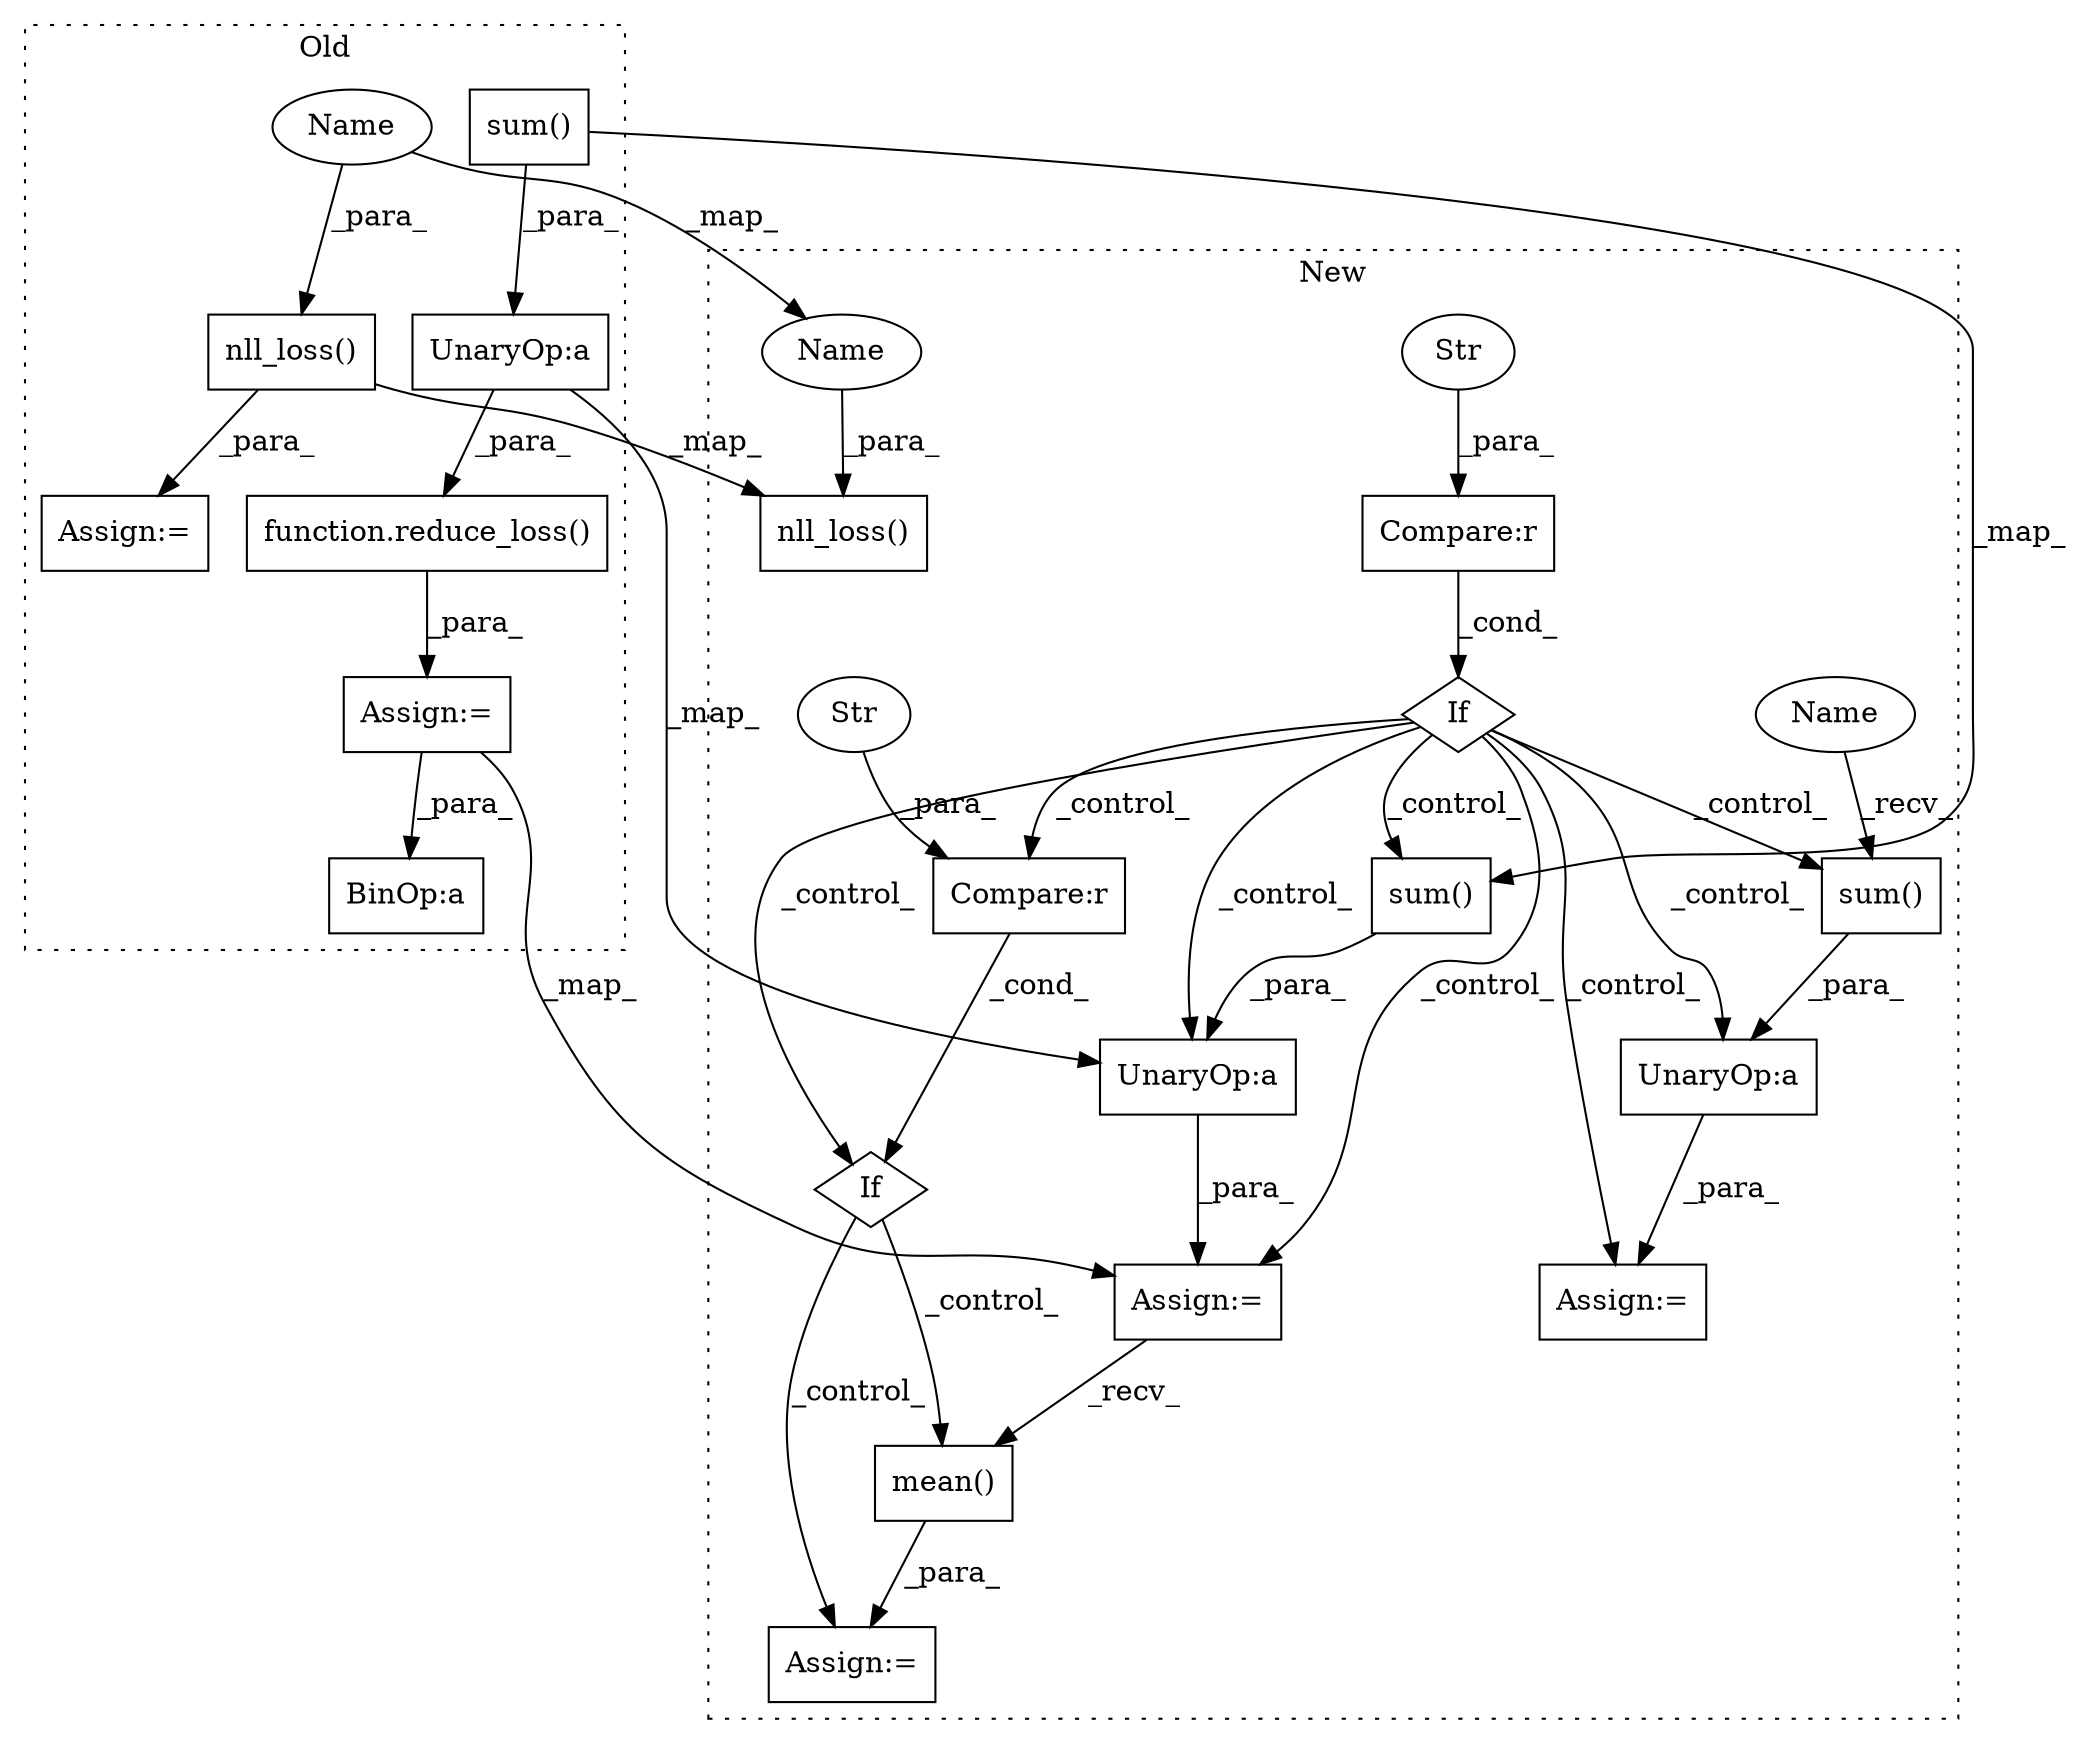 digraph G {
subgraph cluster0 {
1 [label="function.reduce_loss()" a="75" s="1616,1666" l="12,1" shape="box"];
3 [label="BinOp:a" a="82" s="1821" l="1" shape="box"];
10 [label="UnaryOp:a" a="61" s="1628" l="22" shape="box"];
15 [label="sum()" a="75" s="1629" l="21" shape="box"];
16 [label="nll_loss()" a="75" s="1682,1710" l="11,27" shape="box"];
18 [label="Assign:=" a="68" s="1679" l="3" shape="box"];
22 [label="Assign:=" a="68" s="1613" l="3" shape="box"];
23 [label="Name" a="87" s="1693" l="9" shape="ellipse"];
label = "Old";
style="dotted";
}
subgraph cluster1 {
2 [label="If" a="96" s="450,474" l="3,14" shape="diamond"];
4 [label="UnaryOp:a" a="61" s="495" l="16" shape="box"];
5 [label="If" a="96" s="580,605" l="3,18" shape="diamond"];
6 [label="Compare:r" a="40" s="583" l="22" shape="box"];
7 [label="Str" a="66" s="599" l="6" shape="ellipse"];
8 [label="Compare:r" a="40" s="453" l="21" shape="box"];
9 [label="Str" a="66" s="469" l="5" shape="ellipse"];
11 [label="UnaryOp:a" a="61" s="545" l="22" shape="box"];
12 [label="sum()" a="75" s="496" l="15" shape="box"];
13 [label="mean()" a="75" s="630" l="11" shape="box"];
14 [label="sum()" a="75" s="546" l="21" shape="box"];
17 [label="nll_loss()" a="75" s="690,718" l="11,27" shape="box"];
19 [label="Assign:=" a="68" s="492" l="3" shape="box"];
20 [label="Assign:=" a="68" s="627" l="3" shape="box"];
21 [label="Assign:=" a="68" s="542" l="3" shape="box"];
24 [label="Name" a="87" s="496" l="9" shape="ellipse"];
25 [label="Name" a="87" s="701" l="9" shape="ellipse"];
label = "New";
style="dotted";
}
1 -> 22 [label="_para_"];
2 -> 4 [label="_control_"];
2 -> 5 [label="_control_"];
2 -> 12 [label="_control_"];
2 -> 11 [label="_control_"];
2 -> 6 [label="_control_"];
2 -> 21 [label="_control_"];
2 -> 14 [label="_control_"];
2 -> 19 [label="_control_"];
4 -> 19 [label="_para_"];
5 -> 13 [label="_control_"];
5 -> 20 [label="_control_"];
6 -> 5 [label="_cond_"];
7 -> 6 [label="_para_"];
8 -> 2 [label="_cond_"];
9 -> 8 [label="_para_"];
10 -> 11 [label="_map_"];
10 -> 1 [label="_para_"];
11 -> 21 [label="_para_"];
12 -> 4 [label="_para_"];
13 -> 20 [label="_para_"];
14 -> 11 [label="_para_"];
15 -> 14 [label="_map_"];
15 -> 10 [label="_para_"];
16 -> 17 [label="_map_"];
16 -> 18 [label="_para_"];
21 -> 13 [label="_recv_"];
22 -> 3 [label="_para_"];
22 -> 21 [label="_map_"];
23 -> 16 [label="_para_"];
23 -> 25 [label="_map_"];
24 -> 12 [label="_recv_"];
25 -> 17 [label="_para_"];
}